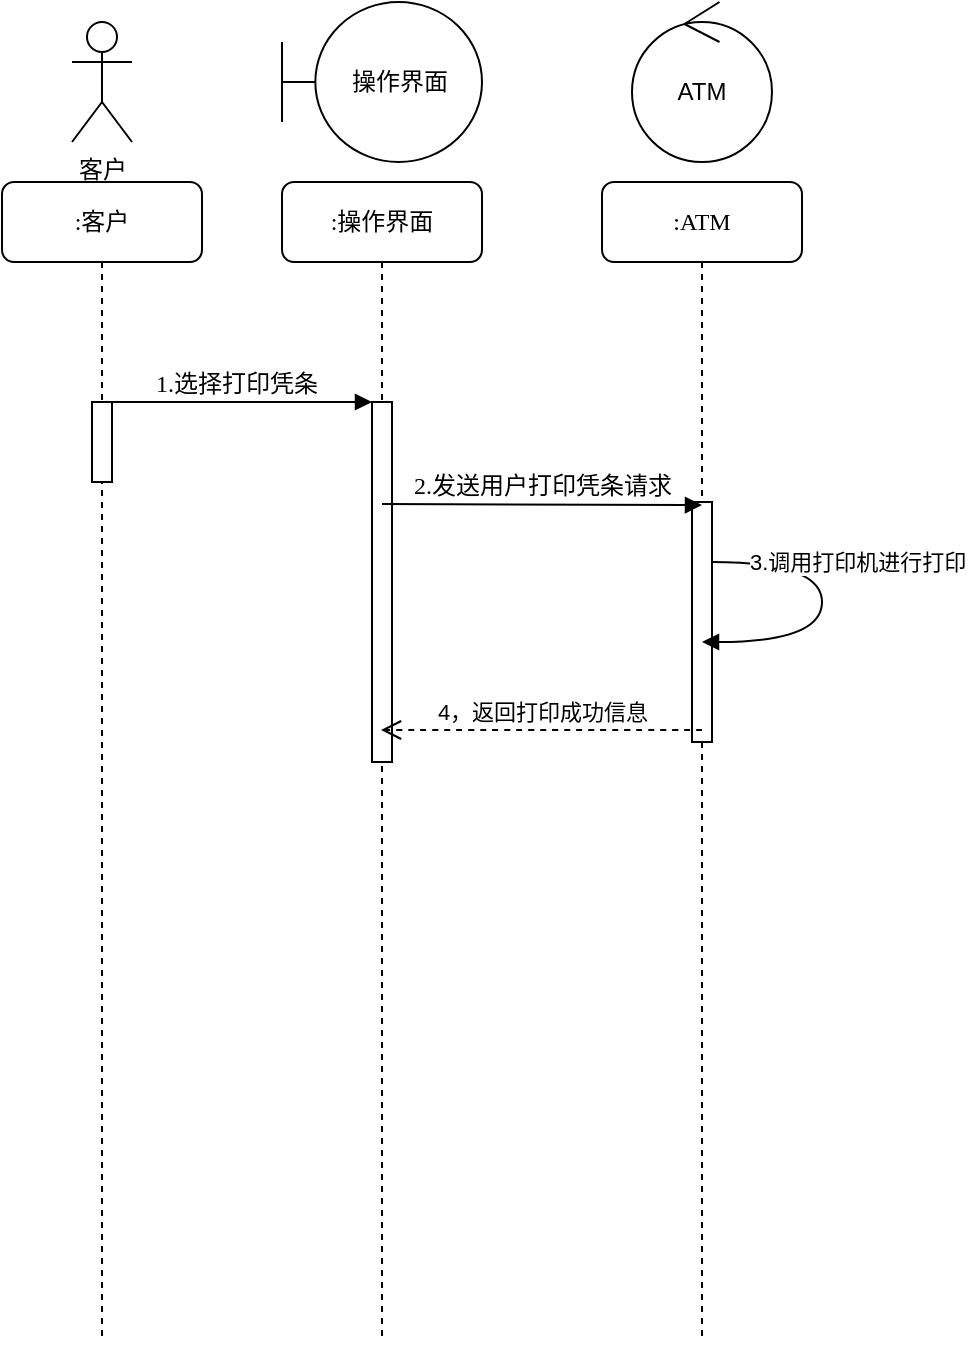 <mxfile version="16.6.1" type="device"><diagram name="Page-1" id="13e1069c-82ec-6db2-03f1-153e76fe0fe0"><mxGraphModel dx="650" dy="689" grid="1" gridSize="10" guides="1" tooltips="1" connect="1" arrows="1" fold="1" page="1" pageScale="1" pageWidth="1169" pageHeight="827" background="none" math="0" shadow="0"><root><mxCell id="0"/><mxCell id="1" parent="0"/><mxCell id="7baba1c4bc27f4b0-2" value=":操作界面" style="shape=umlLifeline;perimeter=lifelinePerimeter;whiteSpace=wrap;html=1;container=1;collapsible=0;recursiveResize=0;outlineConnect=0;rounded=1;shadow=0;comic=0;labelBackgroundColor=none;strokeWidth=1;fontFamily=Verdana;fontSize=12;align=center;" parent="1" vertex="1"><mxGeometry x="240" y="140" width="100" height="580" as="geometry"/></mxCell><mxCell id="saKmNXNhmKmb561v1Lsh-4" value="" style="html=1;points=[];perimeter=orthogonalPerimeter;rounded=0;shadow=0;comic=0;labelBackgroundColor=none;strokeWidth=1;fontFamily=Verdana;fontSize=12;align=center;" parent="7baba1c4bc27f4b0-2" vertex="1"><mxGeometry x="45" y="110" width="10" height="180" as="geometry"/></mxCell><mxCell id="7baba1c4bc27f4b0-3" value=":ATM" style="shape=umlLifeline;perimeter=lifelinePerimeter;whiteSpace=wrap;html=1;container=1;collapsible=0;recursiveResize=0;outlineConnect=0;rounded=1;shadow=0;comic=0;labelBackgroundColor=none;strokeWidth=1;fontFamily=Verdana;fontSize=12;align=center;" parent="1" vertex="1"><mxGeometry x="400" y="140" width="100" height="580" as="geometry"/></mxCell><mxCell id="saKmNXNhmKmb561v1Lsh-8" value="" style="html=1;points=[];perimeter=orthogonalPerimeter;rounded=0;shadow=0;comic=0;labelBackgroundColor=none;strokeWidth=1;fontFamily=Verdana;fontSize=12;align=center;" parent="7baba1c4bc27f4b0-3" vertex="1"><mxGeometry x="45" y="160" width="10" height="120" as="geometry"/></mxCell><mxCell id="c5VbWuOU-tItGeLPx0d8-3" value="3.调用打印机进行打印" style="edgeStyle=orthogonalEdgeStyle;html=1;align=left;spacingLeft=2;endArrow=block;rounded=0;strokeColor=#000000;curved=1;" edge="1" target="7baba1c4bc27f4b0-3" parent="7baba1c4bc27f4b0-3"><mxGeometry x="-0.807" relative="1" as="geometry"><mxPoint x="55" y="190" as="sourcePoint"/><Array as="points"><mxPoint x="110" y="190"/><mxPoint x="110" y="230"/></Array><mxPoint x="60" y="210" as="targetPoint"/><mxPoint as="offset"/></mxGeometry></mxCell><mxCell id="7baba1c4bc27f4b0-8" value=":客户" style="shape=umlLifeline;perimeter=lifelinePerimeter;whiteSpace=wrap;html=1;container=1;collapsible=0;recursiveResize=0;outlineConnect=0;rounded=1;shadow=0;comic=0;labelBackgroundColor=none;strokeWidth=1;fontFamily=Verdana;fontSize=12;align=center;" parent="1" vertex="1"><mxGeometry x="100" y="140" width="100" height="580" as="geometry"/></mxCell><mxCell id="7baba1c4bc27f4b0-9" value="" style="html=1;points=[];perimeter=orthogonalPerimeter;rounded=0;shadow=0;comic=0;labelBackgroundColor=none;strokeWidth=1;fontFamily=Verdana;fontSize=12;align=center;" parent="7baba1c4bc27f4b0-8" vertex="1"><mxGeometry x="45" y="110" width="10" height="40" as="geometry"/></mxCell><mxCell id="krtXPOYTVXyJJNXq8KOw-3" value="客户" style="shape=umlActor;verticalLabelPosition=bottom;verticalAlign=top;html=1;" parent="1" vertex="1"><mxGeometry x="135" y="60" width="30" height="60" as="geometry"/></mxCell><mxCell id="krtXPOYTVXyJJNXq8KOw-4" value="操作界面" style="shape=umlBoundary;whiteSpace=wrap;html=1;" parent="1" vertex="1"><mxGeometry x="240" y="50" width="100" height="80" as="geometry"/></mxCell><mxCell id="krtXPOYTVXyJJNXq8KOw-5" value="ATM" style="ellipse;shape=umlControl;whiteSpace=wrap;html=1;" parent="1" vertex="1"><mxGeometry x="415" y="50" width="70" height="80" as="geometry"/></mxCell><mxCell id="saKmNXNhmKmb561v1Lsh-2" value="1.选择打印凭条" style="html=1;verticalAlign=bottom;endArrow=block;entryX=0;entryY=0;labelBackgroundColor=none;fontFamily=Verdana;fontSize=12;edgeStyle=elbowEdgeStyle;elbow=vertical;exitX=0.3;exitY=0;exitDx=0;exitDy=0;exitPerimeter=0;" parent="1" source="7baba1c4bc27f4b0-9" target="saKmNXNhmKmb561v1Lsh-4" edge="1"><mxGeometry relative="1" as="geometry"><mxPoint x="160" y="290" as="sourcePoint"/></mxGeometry></mxCell><mxCell id="saKmNXNhmKmb561v1Lsh-7" value="2.发送用户打印凭条请求" style="html=1;verticalAlign=bottom;endArrow=block;labelBackgroundColor=none;fontFamily=Verdana;fontSize=12;elbow=vertical;entryX=0.5;entryY=0.013;entryDx=0;entryDy=0;entryPerimeter=0;" parent="1" target="saKmNXNhmKmb561v1Lsh-8" edge="1"><mxGeometry relative="1" as="geometry"><mxPoint x="290" y="301" as="sourcePoint"/><mxPoint x="428.5" y="433" as="targetPoint"/><Array as="points"/></mxGeometry></mxCell><mxCell id="ZZjWvdfTa6RyNDPc74h8-1" value="4，返回打印成功信息" style="html=1;verticalAlign=bottom;endArrow=open;dashed=1;endSize=8;rounded=0;strokeColor=#000000;curved=1;" parent="1" edge="1"><mxGeometry relative="1" as="geometry"><mxPoint x="450" y="414" as="sourcePoint"/><mxPoint x="289.5" y="414" as="targetPoint"/></mxGeometry></mxCell></root></mxGraphModel></diagram></mxfile>